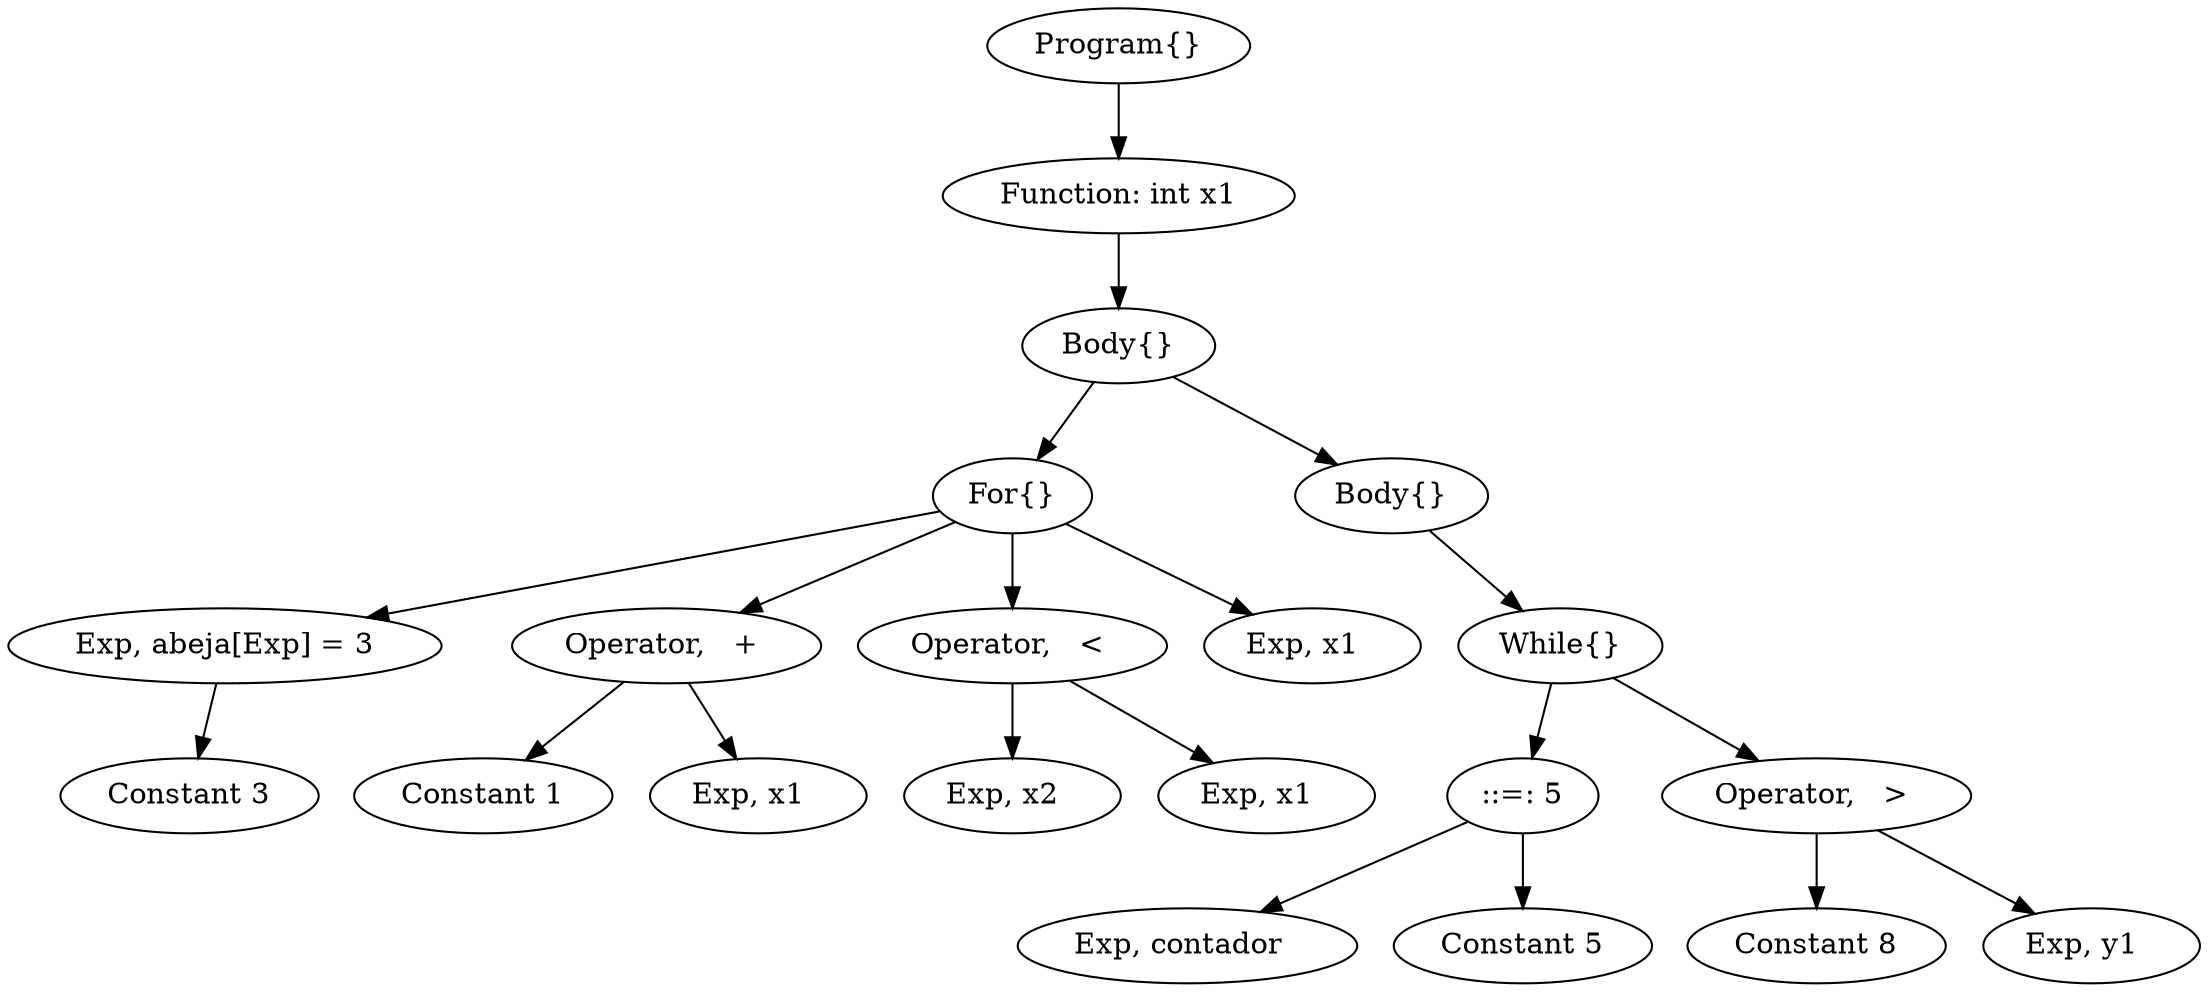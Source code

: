 digraph g {
21 [label="Program{}"];
20 [label="Function: int x1"];
19 [label="Body{}"];
10 [label="For{}"];
9 [label="Exp, abeja[Exp] = 3"];
8 [label="Constant 3"];
7 [label="Operator,   + "];
6 [label="Constant 1"];
5 [label="Exp, x1  "];
4 [label="Operator,   < "];
3 [label="Exp, x2  "];
2 [label="Exp, x1  "];
1 [label="Exp, x1  "];
18 [label="Body{}"];
17 [label="While{}"];
16 [label="::=: 5"];
14 [label="Exp, contador  "];
15 [label="Constant 5"];
13 [label="Operator,   > "];
12 [label="Constant 8"];
11 [label="Exp, y1  "];
21->20;
20->19;
19->10;
10->9;
9->8;
10->7;
7->6;
7->5;
10->4;
4->3;
4->2;
10->1;
19->18;
18->17;
17->16;
16->14;
16->15;
17->13;
13->12;
13->11;
}